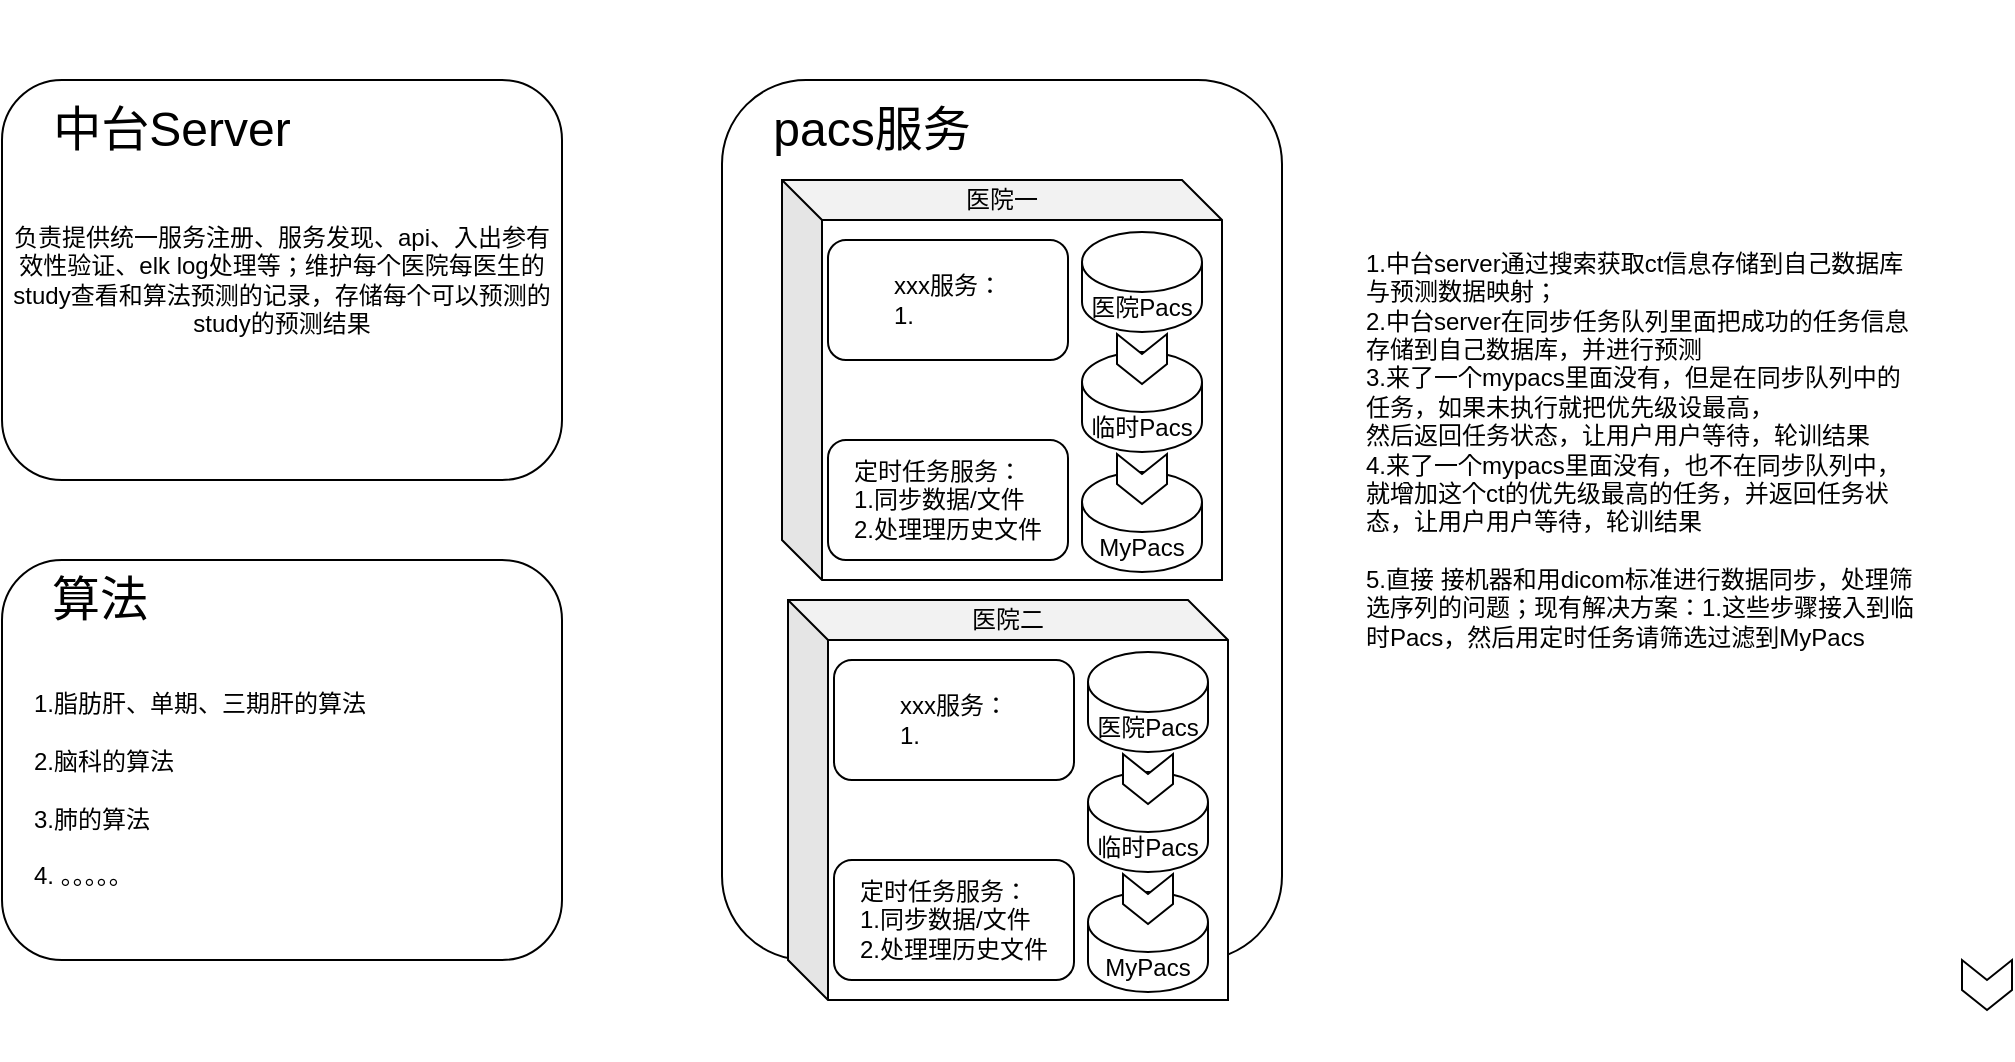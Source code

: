 <mxfile version="13.8.1" type="github">
  <diagram id="wFE0QG_FPsp0jaGvCLVb" name="Page-1">
    <mxGraphModel dx="1030" dy="668" grid="1" gridSize="10" guides="1" tooltips="1" connect="1" arrows="1" fold="1" page="1" pageScale="1" pageWidth="1200" pageHeight="1600" math="0" shadow="0">
      <root>
        <mxCell id="0" />
        <mxCell id="1" parent="0" />
        <mxCell id="YJZiSt_TrKRbv5jnBTgL-6" value="" style="group" vertex="1" connectable="0" parent="1">
          <mxGeometry x="80" y="40" width="280" height="200" as="geometry" />
        </mxCell>
        <mxCell id="YJZiSt_TrKRbv5jnBTgL-1" value="负责提供统一服务注册、服务发现、api、入出参有效性验证、elk log处理等；维护每个医院每医生的study查看和算法预测的记录，存储每个可以预测的study的预测结果" style="rounded=1;whiteSpace=wrap;html=1;" vertex="1" parent="YJZiSt_TrKRbv5jnBTgL-6">
          <mxGeometry width="280" height="200" as="geometry" />
        </mxCell>
        <mxCell id="YJZiSt_TrKRbv5jnBTgL-2" value="&lt;font style=&quot;font-size: 24px&quot;&gt;中台Server&lt;/font&gt;" style="text;html=1;strokeColor=none;fillColor=none;align=center;verticalAlign=middle;whiteSpace=wrap;rounded=0;" vertex="1" parent="YJZiSt_TrKRbv5jnBTgL-6">
          <mxGeometry x="20" y="10" width="130" height="30" as="geometry" />
        </mxCell>
        <mxCell id="YJZiSt_TrKRbv5jnBTgL-7" value="" style="group" vertex="1" connectable="0" parent="1">
          <mxGeometry x="80" y="280" width="294" height="250" as="geometry" />
        </mxCell>
        <mxCell id="YJZiSt_TrKRbv5jnBTgL-3" value="" style="rounded=1;whiteSpace=wrap;html=1;" vertex="1" parent="YJZiSt_TrKRbv5jnBTgL-7">
          <mxGeometry width="280" height="200" as="geometry" />
        </mxCell>
        <mxCell id="YJZiSt_TrKRbv5jnBTgL-4" value="&lt;font style=&quot;font-size: 24px&quot;&gt;算法&lt;/font&gt;" style="text;html=1;strokeColor=none;fillColor=none;align=center;verticalAlign=middle;whiteSpace=wrap;rounded=0;" vertex="1" parent="YJZiSt_TrKRbv5jnBTgL-7">
          <mxGeometry x="14" y="10" width="70" height="20" as="geometry" />
        </mxCell>
        <mxCell id="YJZiSt_TrKRbv5jnBTgL-80" value="1.脂肪肝、单期、三期肝的算法&lt;br&gt;&lt;br&gt;2.脑科的算法&lt;br&gt;&lt;br&gt;3.肺的算法&lt;br&gt;&lt;br&gt;4. 。。。。。" style="text;html=1;strokeColor=none;fillColor=none;align=left;verticalAlign=middle;whiteSpace=wrap;rounded=0;" vertex="1" parent="YJZiSt_TrKRbv5jnBTgL-7">
          <mxGeometry x="14" y="40" width="256" height="150" as="geometry" />
        </mxCell>
        <mxCell id="YJZiSt_TrKRbv5jnBTgL-26" value="" style="group" vertex="1" connectable="0" parent="1">
          <mxGeometry x="440" y="40" width="283" height="440" as="geometry" />
        </mxCell>
        <mxCell id="YJZiSt_TrKRbv5jnBTgL-22" value="" style="rounded=1;whiteSpace=wrap;html=1;" vertex="1" parent="YJZiSt_TrKRbv5jnBTgL-26">
          <mxGeometry width="280" height="440" as="geometry" />
        </mxCell>
        <mxCell id="YJZiSt_TrKRbv5jnBTgL-25" value="&lt;span style=&quot;font-size: 24px&quot;&gt;pacs服务&lt;/span&gt;" style="text;html=1;strokeColor=none;fillColor=none;align=center;verticalAlign=middle;whiteSpace=wrap;rounded=0;" vertex="1" parent="YJZiSt_TrKRbv5jnBTgL-26">
          <mxGeometry x="20" y="10" width="110" height="30" as="geometry" />
        </mxCell>
        <mxCell id="YJZiSt_TrKRbv5jnBTgL-27" value="" style="group" vertex="1" connectable="0" parent="YJZiSt_TrKRbv5jnBTgL-26">
          <mxGeometry x="-60" y="-40" width="340" height="260" as="geometry" />
        </mxCell>
        <mxCell id="YJZiSt_TrKRbv5jnBTgL-66" value="" style="group" vertex="1" connectable="0" parent="YJZiSt_TrKRbv5jnBTgL-27">
          <mxGeometry x="90" y="90" width="220" height="200" as="geometry" />
        </mxCell>
        <mxCell id="YJZiSt_TrKRbv5jnBTgL-16" value="" style="shape=cube;whiteSpace=wrap;html=1;boundedLbl=1;backgroundOutline=1;darkOpacity=0.05;darkOpacity2=0.1;" vertex="1" parent="YJZiSt_TrKRbv5jnBTgL-66">
          <mxGeometry width="220" height="200" as="geometry" />
        </mxCell>
        <mxCell id="YJZiSt_TrKRbv5jnBTgL-28" value="医院Pacs" style="shape=cylinder3;whiteSpace=wrap;html=1;boundedLbl=1;backgroundOutline=1;size=15;" vertex="1" parent="YJZiSt_TrKRbv5jnBTgL-66">
          <mxGeometry x="150" y="26" width="60" height="50" as="geometry" />
        </mxCell>
        <mxCell id="YJZiSt_TrKRbv5jnBTgL-30" value="MyPacs" style="shape=cylinder3;whiteSpace=wrap;html=1;boundedLbl=1;backgroundOutline=1;size=15;" vertex="1" parent="YJZiSt_TrKRbv5jnBTgL-66">
          <mxGeometry x="150" y="146" width="60" height="50" as="geometry" />
        </mxCell>
        <mxCell id="YJZiSt_TrKRbv5jnBTgL-31" value="&lt;div style=&quot;text-align: left&quot;&gt;&lt;span&gt;定时任务服务：&lt;/span&gt;&lt;/div&gt;&lt;div style=&quot;text-align: left&quot;&gt;&lt;span&gt;1.同步数据/文件&lt;/span&gt;&lt;/div&gt;&lt;div style=&quot;text-align: left&quot;&gt;&lt;span&gt;2.处理理历史文件&lt;/span&gt;&lt;/div&gt;" style="rounded=1;whiteSpace=wrap;html=1;" vertex="1" parent="YJZiSt_TrKRbv5jnBTgL-66">
          <mxGeometry x="23" y="130" width="120" height="60" as="geometry" />
        </mxCell>
        <mxCell id="YJZiSt_TrKRbv5jnBTgL-32" value="临时Pacs" style="shape=cylinder3;whiteSpace=wrap;html=1;boundedLbl=1;backgroundOutline=1;size=15;" vertex="1" parent="YJZiSt_TrKRbv5jnBTgL-66">
          <mxGeometry x="150" y="86" width="60" height="50" as="geometry" />
        </mxCell>
        <mxCell id="YJZiSt_TrKRbv5jnBTgL-33" value="&lt;div style=&quot;text-align: left&quot;&gt;&lt;span&gt;xxx服务：&lt;/span&gt;&lt;/div&gt;&lt;div style=&quot;text-align: left&quot;&gt;1.&lt;/div&gt;" style="rounded=1;whiteSpace=wrap;html=1;" vertex="1" parent="YJZiSt_TrKRbv5jnBTgL-66">
          <mxGeometry x="23" y="30" width="120" height="60" as="geometry" />
        </mxCell>
        <mxCell id="YJZiSt_TrKRbv5jnBTgL-37" value="" style="html=1;shadow=0;dashed=0;align=center;verticalAlign=middle;shape=mxgraph.arrows2.arrow;dy=0;dx=10;notch=10;direction=south;" vertex="1" parent="YJZiSt_TrKRbv5jnBTgL-66">
          <mxGeometry x="167.5" y="77" width="25" height="25" as="geometry" />
        </mxCell>
        <mxCell id="YJZiSt_TrKRbv5jnBTgL-44" value="" style="html=1;shadow=0;dashed=0;align=center;verticalAlign=middle;shape=mxgraph.arrows2.arrow;dy=0;dx=10;notch=10;direction=south;" vertex="1" parent="YJZiSt_TrKRbv5jnBTgL-66">
          <mxGeometry x="167.5" y="137" width="25" height="25" as="geometry" />
        </mxCell>
        <mxCell id="YJZiSt_TrKRbv5jnBTgL-67" value="医院一" style="text;html=1;strokeColor=none;fillColor=none;align=center;verticalAlign=middle;whiteSpace=wrap;rounded=0;" vertex="1" parent="YJZiSt_TrKRbv5jnBTgL-66">
          <mxGeometry x="90" width="40" height="20" as="geometry" />
        </mxCell>
        <mxCell id="YJZiSt_TrKRbv5jnBTgL-69" value="" style="group" vertex="1" connectable="0" parent="YJZiSt_TrKRbv5jnBTgL-26">
          <mxGeometry x="-57" y="170" width="340" height="260" as="geometry" />
        </mxCell>
        <mxCell id="YJZiSt_TrKRbv5jnBTgL-70" value="" style="group" vertex="1" connectable="0" parent="YJZiSt_TrKRbv5jnBTgL-69">
          <mxGeometry x="90" y="90" width="220" height="200" as="geometry" />
        </mxCell>
        <mxCell id="YJZiSt_TrKRbv5jnBTgL-71" value="" style="shape=cube;whiteSpace=wrap;html=1;boundedLbl=1;backgroundOutline=1;darkOpacity=0.05;darkOpacity2=0.1;" vertex="1" parent="YJZiSt_TrKRbv5jnBTgL-70">
          <mxGeometry width="220" height="200" as="geometry" />
        </mxCell>
        <mxCell id="YJZiSt_TrKRbv5jnBTgL-72" value="医院Pacs" style="shape=cylinder3;whiteSpace=wrap;html=1;boundedLbl=1;backgroundOutline=1;size=15;" vertex="1" parent="YJZiSt_TrKRbv5jnBTgL-70">
          <mxGeometry x="150" y="26" width="60" height="50" as="geometry" />
        </mxCell>
        <mxCell id="YJZiSt_TrKRbv5jnBTgL-73" value="MyPacs" style="shape=cylinder3;whiteSpace=wrap;html=1;boundedLbl=1;backgroundOutline=1;size=15;" vertex="1" parent="YJZiSt_TrKRbv5jnBTgL-70">
          <mxGeometry x="150" y="146" width="60" height="50" as="geometry" />
        </mxCell>
        <mxCell id="YJZiSt_TrKRbv5jnBTgL-74" value="&lt;div style=&quot;text-align: left&quot;&gt;&lt;span&gt;定时任务服务：&lt;/span&gt;&lt;/div&gt;&lt;div style=&quot;text-align: left&quot;&gt;&lt;span&gt;1.同步数据/文件&lt;/span&gt;&lt;/div&gt;&lt;div style=&quot;text-align: left&quot;&gt;&lt;span&gt;2.处理理历史文件&lt;/span&gt;&lt;/div&gt;" style="rounded=1;whiteSpace=wrap;html=1;" vertex="1" parent="YJZiSt_TrKRbv5jnBTgL-70">
          <mxGeometry x="23" y="130" width="120" height="60" as="geometry" />
        </mxCell>
        <mxCell id="YJZiSt_TrKRbv5jnBTgL-75" value="临时Pacs" style="shape=cylinder3;whiteSpace=wrap;html=1;boundedLbl=1;backgroundOutline=1;size=15;" vertex="1" parent="YJZiSt_TrKRbv5jnBTgL-70">
          <mxGeometry x="150" y="86" width="60" height="50" as="geometry" />
        </mxCell>
        <mxCell id="YJZiSt_TrKRbv5jnBTgL-76" value="&lt;div style=&quot;text-align: left&quot;&gt;&lt;span&gt;xxx服务：&lt;/span&gt;&lt;/div&gt;&lt;div style=&quot;text-align: left&quot;&gt;1.&lt;/div&gt;" style="rounded=1;whiteSpace=wrap;html=1;" vertex="1" parent="YJZiSt_TrKRbv5jnBTgL-70">
          <mxGeometry x="23" y="30" width="120" height="60" as="geometry" />
        </mxCell>
        <mxCell id="YJZiSt_TrKRbv5jnBTgL-77" value="" style="html=1;shadow=0;dashed=0;align=center;verticalAlign=middle;shape=mxgraph.arrows2.arrow;dy=0;dx=10;notch=10;direction=south;" vertex="1" parent="YJZiSt_TrKRbv5jnBTgL-70">
          <mxGeometry x="167.5" y="77" width="25" height="25" as="geometry" />
        </mxCell>
        <mxCell id="YJZiSt_TrKRbv5jnBTgL-78" value="" style="html=1;shadow=0;dashed=0;align=center;verticalAlign=middle;shape=mxgraph.arrows2.arrow;dy=0;dx=10;notch=10;direction=south;" vertex="1" parent="YJZiSt_TrKRbv5jnBTgL-70">
          <mxGeometry x="167.5" y="137" width="25" height="25" as="geometry" />
        </mxCell>
        <mxCell id="YJZiSt_TrKRbv5jnBTgL-79" value="医院二" style="text;html=1;strokeColor=none;fillColor=none;align=center;verticalAlign=middle;whiteSpace=wrap;rounded=0;" vertex="1" parent="YJZiSt_TrKRbv5jnBTgL-70">
          <mxGeometry x="90" width="40" height="20" as="geometry" />
        </mxCell>
        <mxCell id="YJZiSt_TrKRbv5jnBTgL-47" value="" style="html=1;shadow=0;dashed=0;align=center;verticalAlign=middle;shape=mxgraph.arrows2.arrow;dy=0;dx=10;notch=10;direction=south;" vertex="1" parent="1">
          <mxGeometry x="1060" y="480" width="25" height="25" as="geometry" />
        </mxCell>
        <mxCell id="YJZiSt_TrKRbv5jnBTgL-62" value="1.中台server通过搜索获取ct信息存储到自己数据库与预测数据映射；&lt;br&gt;2.中台server在同步任务队列里面把成功的任务信息存储到自己数据库，并进行预测&lt;br&gt;3.来了一个mypacs里面没有，但是在同步队列中的任务，如果未执行就把优先级设最高，&lt;br&gt;然后返回任务状态，让用户用户等待，轮训结果&lt;br&gt;4.来了一个mypacs里面没有，也不在同步队列中，就增加这个ct的优先级最高的任务，并返回任务状态，让用户用户等待，轮训结果&lt;br&gt;&lt;br&gt;5.直接 接机器和用dicom标准进行数据同步，处理筛选序列的问题；现有解决方案：1.这些步骤接入到临时Pacs，然后用定时任务请筛选过滤到MyPacs" style="text;html=1;strokeColor=none;fillColor=none;align=left;verticalAlign=middle;whiteSpace=wrap;rounded=0;" vertex="1" parent="1">
          <mxGeometry x="760" y="120" width="280" height="210" as="geometry" />
        </mxCell>
      </root>
    </mxGraphModel>
  </diagram>
</mxfile>
